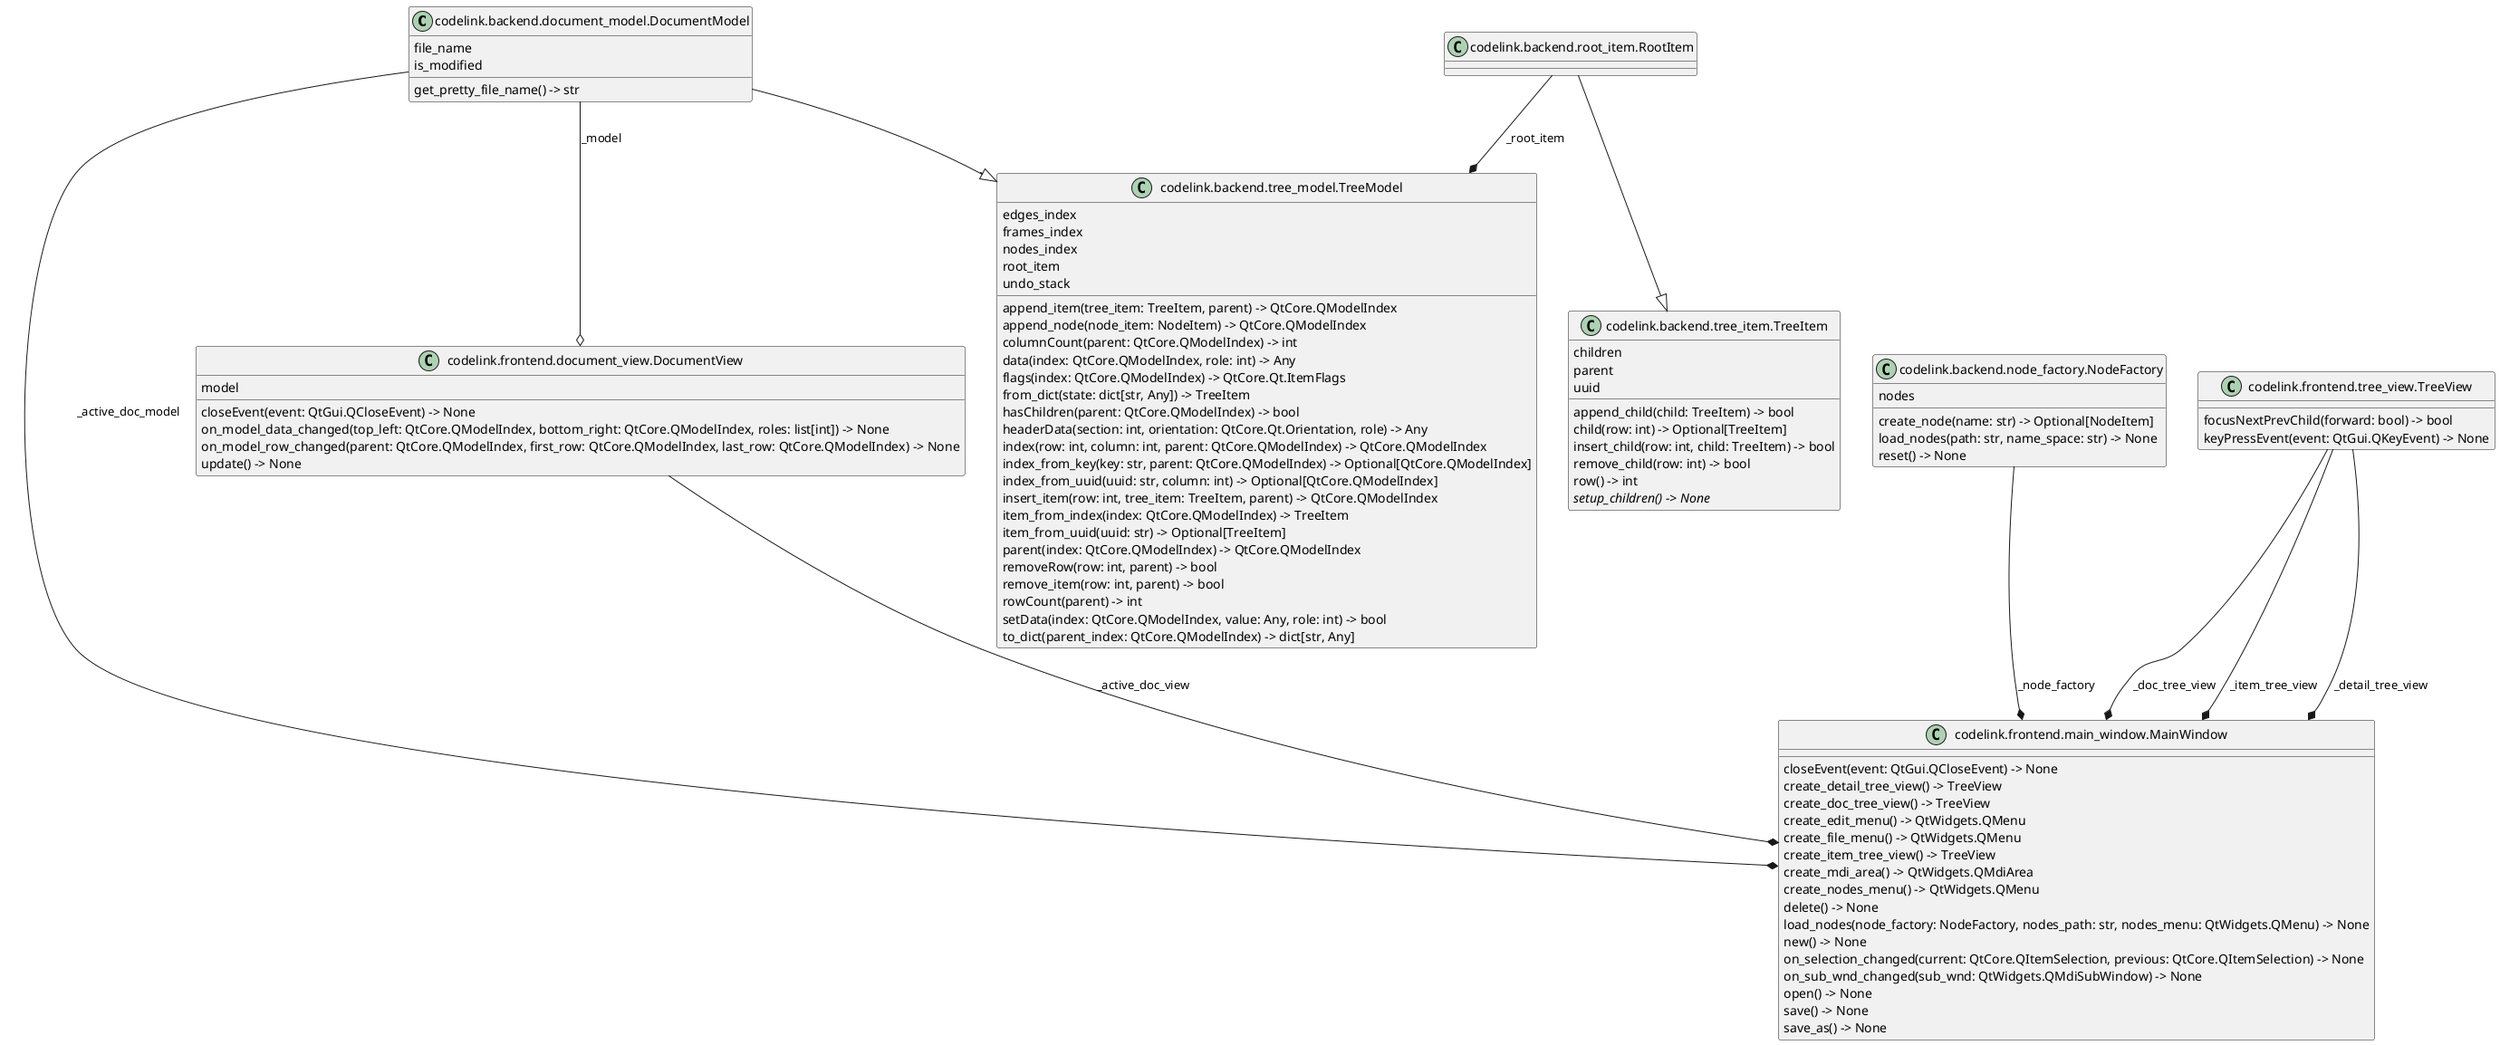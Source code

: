 @startuml classes
set namespaceSeparator none
class "codelink.backend.document_model.DocumentModel" as codelink.backend.document_model.DocumentModel {
  file_name
  is_modified
  get_pretty_file_name() -> str
}
class "codelink.backend.node_factory.NodeFactory" as codelink.backend.node_factory.NodeFactory {
  nodes
  create_node(name: str) -> Optional[NodeItem]
  load_nodes(path: str, name_space: str) -> None
  reset() -> None
}
class "codelink.backend.root_item.RootItem" as codelink.backend.root_item.RootItem {
}
class "codelink.backend.tree_item.TreeItem" as codelink.backend.tree_item.TreeItem {
  children
  parent
  uuid
  append_child(child: TreeItem) -> bool
  child(row: int) -> Optional[TreeItem]
  insert_child(row: int, child: TreeItem) -> bool
  remove_child(row: int) -> bool
  row() -> int
  {abstract}setup_children() -> None
}
class "codelink.backend.tree_model.TreeModel" as codelink.backend.tree_model.TreeModel {
  edges_index
  frames_index
  nodes_index
  root_item
  undo_stack
  append_item(tree_item: TreeItem, parent) -> QtCore.QModelIndex
  append_node(node_item: NodeItem) -> QtCore.QModelIndex
  columnCount(parent: QtCore.QModelIndex) -> int
  data(index: QtCore.QModelIndex, role: int) -> Any
  flags(index: QtCore.QModelIndex) -> QtCore.Qt.ItemFlags
  from_dict(state: dict[str, Any]) -> TreeItem
  hasChildren(parent: QtCore.QModelIndex) -> bool
  headerData(section: int, orientation: QtCore.Qt.Orientation, role) -> Any
  index(row: int, column: int, parent: QtCore.QModelIndex) -> QtCore.QModelIndex
  index_from_key(key: str, parent: QtCore.QModelIndex) -> Optional[QtCore.QModelIndex]
  index_from_uuid(uuid: str, column: int) -> Optional[QtCore.QModelIndex]
  insert_item(row: int, tree_item: TreeItem, parent) -> QtCore.QModelIndex
  item_from_index(index: QtCore.QModelIndex) -> TreeItem
  item_from_uuid(uuid: str) -> Optional[TreeItem]
  parent(index: QtCore.QModelIndex) -> QtCore.QModelIndex
  removeRow(row: int, parent) -> bool
  remove_item(row: int, parent) -> bool
  rowCount(parent) -> int
  setData(index: QtCore.QModelIndex, value: Any, role: int) -> bool
  to_dict(parent_index: QtCore.QModelIndex) -> dict[str, Any]
}
class "codelink.frontend.document_view.DocumentView" as codelink.frontend.document_view.DocumentView {
  model
  closeEvent(event: QtGui.QCloseEvent) -> None
  on_model_data_changed(top_left: QtCore.QModelIndex, bottom_right: QtCore.QModelIndex, roles: list[int]) -> None
  on_model_row_changed(parent: QtCore.QModelIndex, first_row: QtCore.QModelIndex, last_row: QtCore.QModelIndex) -> None
  update() -> None
}
class "codelink.frontend.main_window.MainWindow" as codelink.frontend.main_window.MainWindow {
  closeEvent(event: QtGui.QCloseEvent) -> None
  create_detail_tree_view() -> TreeView
  create_doc_tree_view() -> TreeView
  create_edit_menu() -> QtWidgets.QMenu
  create_file_menu() -> QtWidgets.QMenu
  create_item_tree_view() -> TreeView
  create_mdi_area() -> QtWidgets.QMdiArea
  create_nodes_menu() -> QtWidgets.QMenu
  delete() -> None
  load_nodes(node_factory: NodeFactory, nodes_path: str, nodes_menu: QtWidgets.QMenu) -> None
  new() -> None
  on_selection_changed(current: QtCore.QItemSelection, previous: QtCore.QItemSelection) -> None
  on_sub_wnd_changed(sub_wnd: QtWidgets.QMdiSubWindow) -> None
  open() -> None
  save() -> None
  save_as() -> None
}
class "codelink.frontend.tree_view.TreeView" as codelink.frontend.tree_view.TreeView {
  focusNextPrevChild(forward: bool) -> bool
  keyPressEvent(event: QtGui.QKeyEvent) -> None
}
codelink.backend.document_model.DocumentModel --|> codelink.backend.tree_model.TreeModel
codelink.backend.root_item.RootItem --|> codelink.backend.tree_item.TreeItem
codelink.backend.document_model.DocumentModel --* codelink.frontend.main_window.MainWindow : _active_doc_model
codelink.backend.node_factory.NodeFactory --* codelink.frontend.main_window.MainWindow : _node_factory
codelink.backend.root_item.RootItem --* codelink.backend.tree_model.TreeModel : _root_item
codelink.frontend.document_view.DocumentView --* codelink.frontend.main_window.MainWindow : _active_doc_view
codelink.frontend.tree_view.TreeView --* codelink.frontend.main_window.MainWindow : _doc_tree_view
codelink.frontend.tree_view.TreeView --* codelink.frontend.main_window.MainWindow : _item_tree_view
codelink.frontend.tree_view.TreeView --* codelink.frontend.main_window.MainWindow : _detail_tree_view
codelink.backend.document_model.DocumentModel --o codelink.frontend.document_view.DocumentView : _model
@enduml
